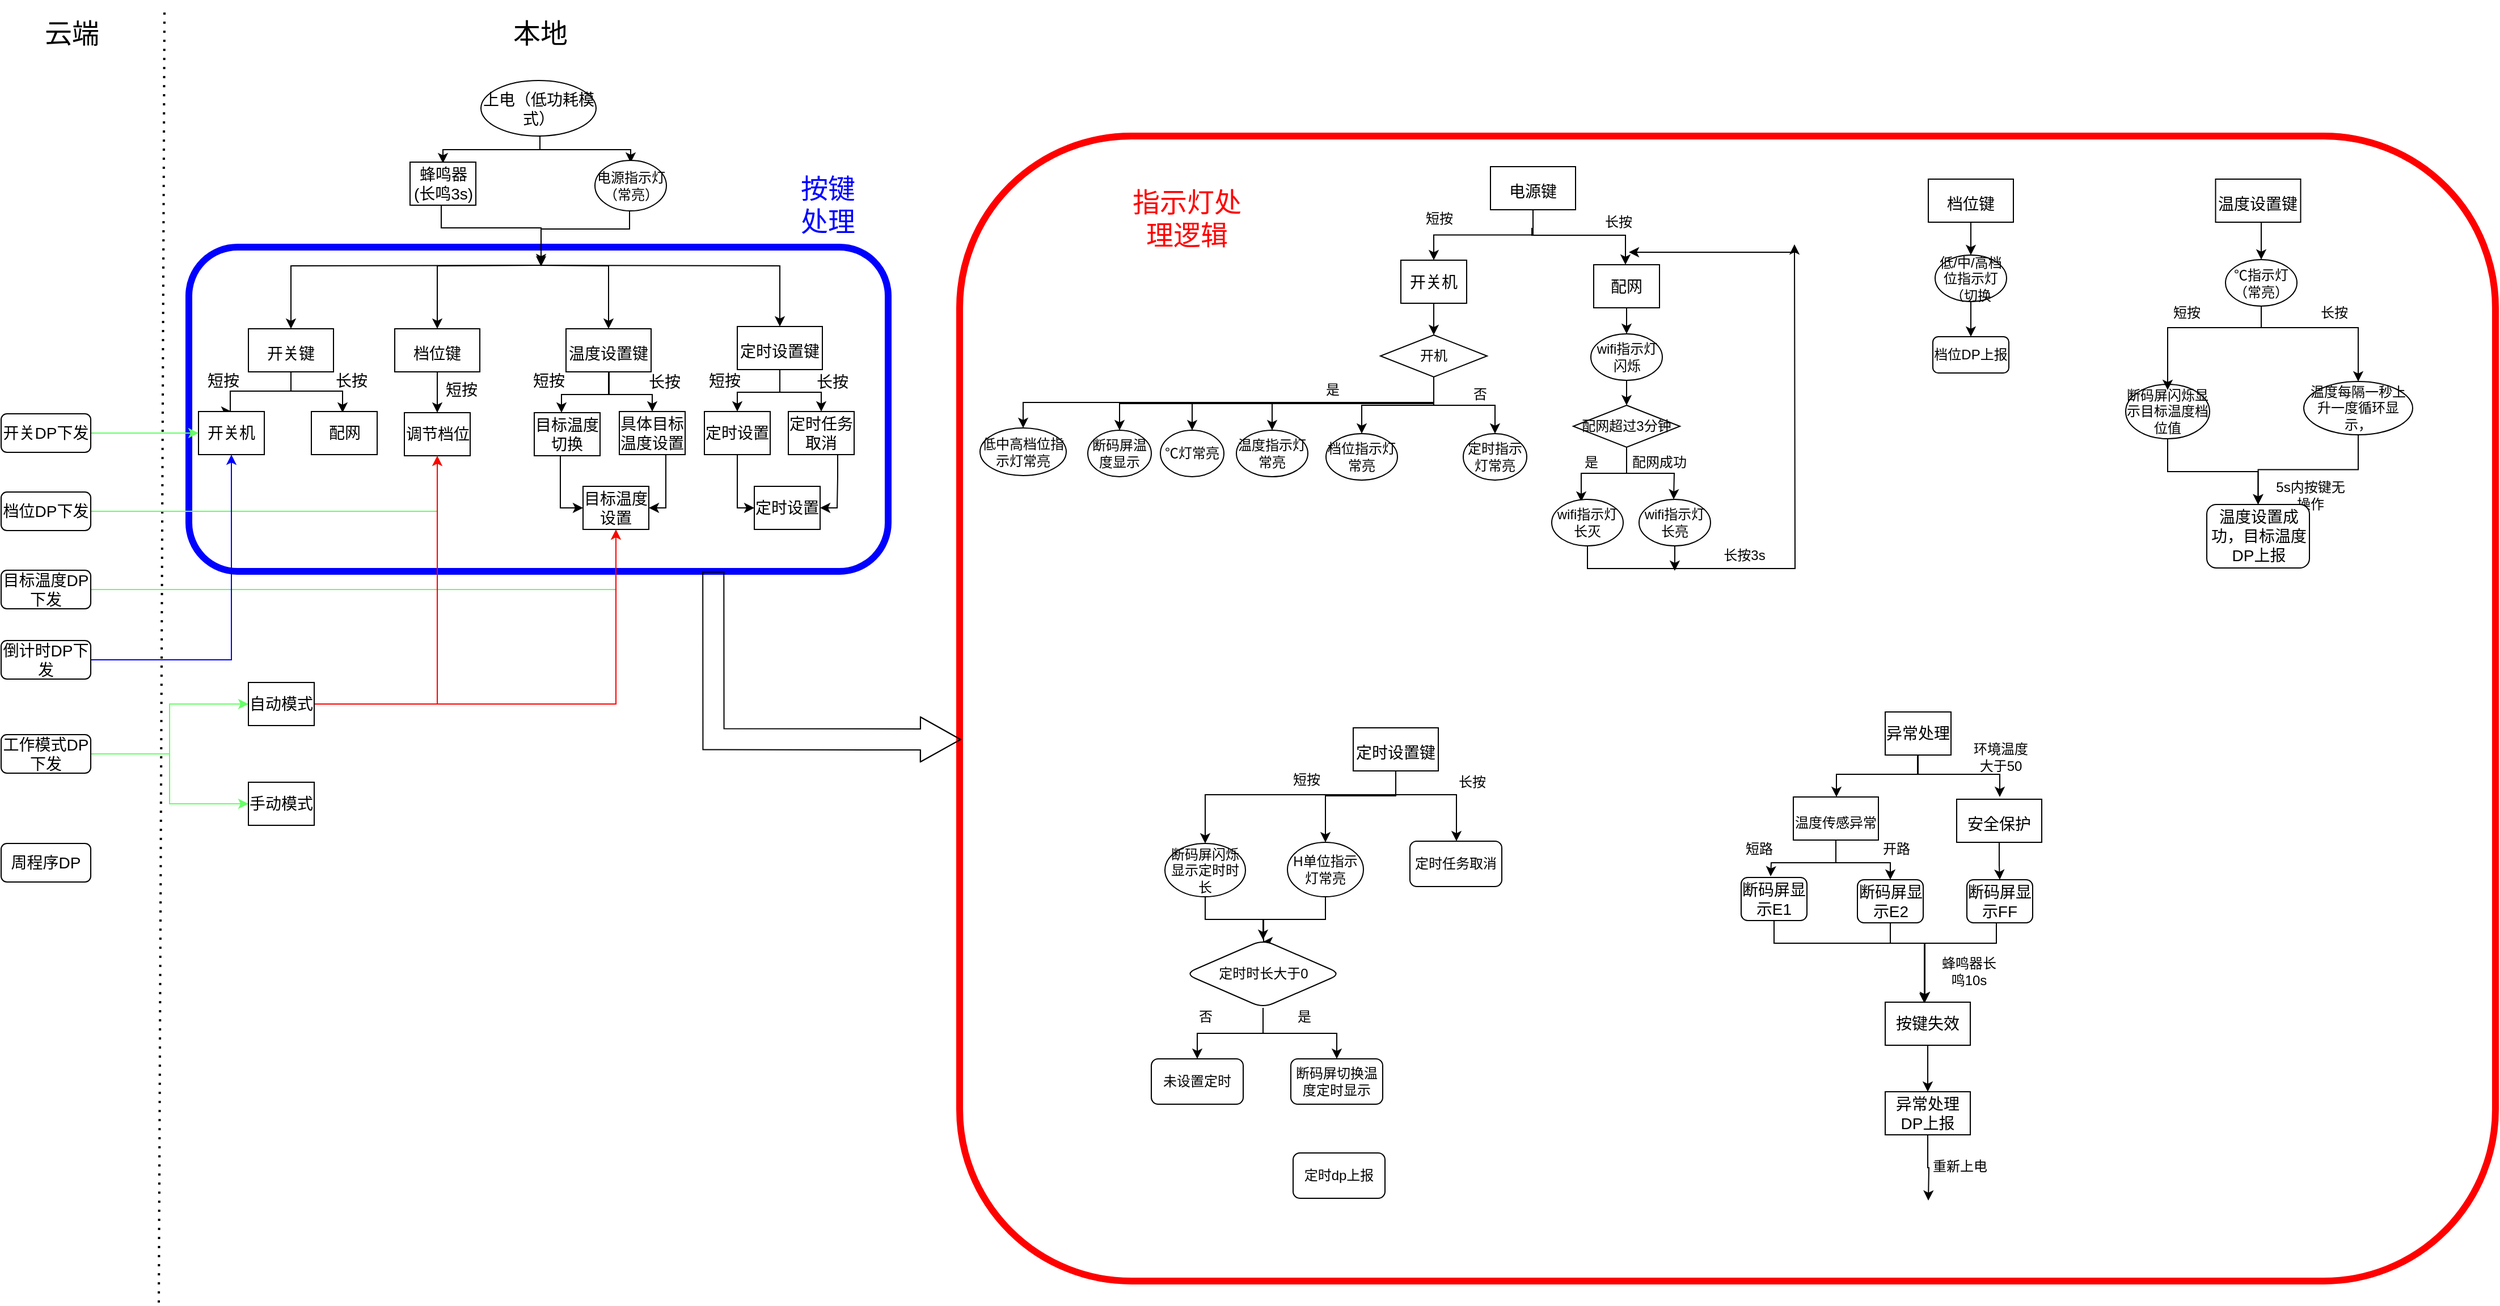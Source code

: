 <mxfile version="15.9.6" type="github">
  <diagram id="e0S0KMFUmdlwxClqiNv_" name="Page-1">
    <mxGraphModel dx="2031" dy="1089" grid="0" gridSize="10" guides="1" tooltips="1" connect="1" arrows="1" fold="1" page="1" pageScale="1" pageWidth="827" pageHeight="1169" math="0" shadow="0">
      <root>
        <mxCell id="0" />
        <mxCell id="1" parent="0" />
        <mxCell id="z1TjB76CUiSKSzIocQRG-5" value="&lt;font style=&quot;font-size: 24px&quot;&gt;云端&lt;/font&gt;" style="text;html=1;strokeColor=none;fillColor=none;align=center;verticalAlign=middle;whiteSpace=wrap;rounded=0;" vertex="1" parent="1">
          <mxGeometry x="37" y="3" width="93" height="59" as="geometry" />
        </mxCell>
        <mxCell id="z1TjB76CUiSKSzIocQRG-6" value="" style="endArrow=none;dashed=1;html=1;dashPattern=1 3;strokeWidth=2;rounded=0;" edge="1" parent="1">
          <mxGeometry width="50" height="50" relative="1" as="geometry">
            <mxPoint x="160" y="1152" as="sourcePoint" />
            <mxPoint x="165" y="13" as="targetPoint" />
          </mxGeometry>
        </mxCell>
        <mxCell id="z1TjB76CUiSKSzIocQRG-7" value="&lt;font style=&quot;font-size: 24px&quot;&gt;本地&lt;/font&gt;" style="text;html=1;strokeColor=none;fillColor=none;align=center;verticalAlign=middle;whiteSpace=wrap;rounded=0;" vertex="1" parent="1">
          <mxGeometry x="450" y="3" width="93" height="59" as="geometry" />
        </mxCell>
        <mxCell id="z1TjB76CUiSKSzIocQRG-38" value="" style="edgeStyle=orthogonalEdgeStyle;rounded=0;orthogonalLoop=1;jettySize=auto;html=1;fontSize=14;" edge="1" parent="1" source="z1TjB76CUiSKSzIocQRG-9" target="z1TjB76CUiSKSzIocQRG-33">
          <mxGeometry relative="1" as="geometry" />
        </mxCell>
        <mxCell id="z1TjB76CUiSKSzIocQRG-9" value="&lt;font style=&quot;font-size: 14px&quot;&gt;档位键&lt;/font&gt;" style="rounded=0;whiteSpace=wrap;html=1;fontSize=24;" vertex="1" parent="1">
          <mxGeometry x="368" y="293" width="75" height="38" as="geometry" />
        </mxCell>
        <mxCell id="z1TjB76CUiSKSzIocQRG-28" style="edgeStyle=orthogonalEdgeStyle;rounded=0;orthogonalLoop=1;jettySize=auto;html=1;exitX=0.5;exitY=1;exitDx=0;exitDy=0;entryX=0.5;entryY=0;entryDx=0;entryDy=0;fontSize=14;" edge="1" parent="1" source="z1TjB76CUiSKSzIocQRG-10" target="z1TjB76CUiSKSzIocQRG-24">
          <mxGeometry relative="1" as="geometry">
            <Array as="points">
              <mxPoint x="277" y="348" />
              <mxPoint x="223" y="348" />
            </Array>
          </mxGeometry>
        </mxCell>
        <mxCell id="z1TjB76CUiSKSzIocQRG-31" style="edgeStyle=orthogonalEdgeStyle;rounded=0;orthogonalLoop=1;jettySize=auto;html=1;exitX=0.5;exitY=1;exitDx=0;exitDy=0;fontSize=14;" edge="1" parent="1">
          <mxGeometry relative="1" as="geometry">
            <mxPoint x="276.5" y="335" as="sourcePoint" />
            <mxPoint x="322" y="367" as="targetPoint" />
            <Array as="points">
              <mxPoint x="277" y="348" />
              <mxPoint x="322" y="348" />
            </Array>
          </mxGeometry>
        </mxCell>
        <mxCell id="z1TjB76CUiSKSzIocQRG-10" value="&lt;font style=&quot;font-size: 14px&quot;&gt;开关键&lt;/font&gt;" style="rounded=0;whiteSpace=wrap;html=1;fontSize=24;" vertex="1" parent="1">
          <mxGeometry x="239" y="293" width="75" height="38" as="geometry" />
        </mxCell>
        <mxCell id="z1TjB76CUiSKSzIocQRG-43" style="edgeStyle=orthogonalEdgeStyle;rounded=0;orthogonalLoop=1;jettySize=auto;html=1;exitX=0.5;exitY=1;exitDx=0;exitDy=0;entryX=0.5;entryY=0;entryDx=0;entryDy=0;fontSize=14;" edge="1" parent="1">
          <mxGeometry relative="1" as="geometry">
            <mxPoint x="551.5" y="331" as="sourcePoint" />
            <mxPoint x="515" y="367" as="targetPoint" />
            <Array as="points">
              <mxPoint x="557" y="331" />
              <mxPoint x="557" y="351" />
              <mxPoint x="515" y="351" />
            </Array>
          </mxGeometry>
        </mxCell>
        <mxCell id="z1TjB76CUiSKSzIocQRG-51" style="edgeStyle=orthogonalEdgeStyle;rounded=0;orthogonalLoop=1;jettySize=auto;html=1;exitX=0.5;exitY=1;exitDx=0;exitDy=0;entryX=0.5;entryY=0;entryDx=0;entryDy=0;fontSize=14;" edge="1" parent="1" source="z1TjB76CUiSKSzIocQRG-11" target="z1TjB76CUiSKSzIocQRG-35">
          <mxGeometry relative="1" as="geometry" />
        </mxCell>
        <mxCell id="z1TjB76CUiSKSzIocQRG-11" value="&lt;span style=&quot;font-size: 14px&quot;&gt;温度设置键&lt;/span&gt;" style="rounded=0;whiteSpace=wrap;html=1;fontSize=24;" vertex="1" parent="1">
          <mxGeometry x="519" y="293" width="75" height="38" as="geometry" />
        </mxCell>
        <mxCell id="z1TjB76CUiSKSzIocQRG-45" value="" style="edgeStyle=orthogonalEdgeStyle;rounded=0;orthogonalLoop=1;jettySize=auto;html=1;fontSize=14;" edge="1" parent="1" source="z1TjB76CUiSKSzIocQRG-12" target="z1TjB76CUiSKSzIocQRG-37">
          <mxGeometry relative="1" as="geometry" />
        </mxCell>
        <mxCell id="z1TjB76CUiSKSzIocQRG-46" style="edgeStyle=orthogonalEdgeStyle;rounded=0;orthogonalLoop=1;jettySize=auto;html=1;exitX=0.5;exitY=1;exitDx=0;exitDy=0;fontSize=14;" edge="1" parent="1" source="z1TjB76CUiSKSzIocQRG-12" target="z1TjB76CUiSKSzIocQRG-36">
          <mxGeometry relative="1" as="geometry" />
        </mxCell>
        <mxCell id="z1TjB76CUiSKSzIocQRG-12" value="&lt;font style=&quot;font-size: 14px&quot;&gt;定时设置键&lt;/font&gt;" style="rounded=0;whiteSpace=wrap;html=1;fontSize=24;" vertex="1" parent="1">
          <mxGeometry x="670" y="291" width="75" height="38" as="geometry" />
        </mxCell>
        <mxCell id="z1TjB76CUiSKSzIocQRG-20" style="edgeStyle=orthogonalEdgeStyle;rounded=0;orthogonalLoop=1;jettySize=auto;html=1;exitX=0.5;exitY=1;exitDx=0;exitDy=0;fontSize=14;" edge="1" parent="1" target="z1TjB76CUiSKSzIocQRG-12">
          <mxGeometry relative="1" as="geometry">
            <mxPoint x="494.5" y="237" as="sourcePoint" />
          </mxGeometry>
        </mxCell>
        <mxCell id="z1TjB76CUiSKSzIocQRG-21" style="edgeStyle=orthogonalEdgeStyle;rounded=0;orthogonalLoop=1;jettySize=auto;html=1;exitX=0.5;exitY=1;exitDx=0;exitDy=0;entryX=0.5;entryY=0;entryDx=0;entryDy=0;fontSize=14;" edge="1" parent="1" target="z1TjB76CUiSKSzIocQRG-9">
          <mxGeometry relative="1" as="geometry">
            <mxPoint x="494.5" y="237" as="sourcePoint" />
          </mxGeometry>
        </mxCell>
        <mxCell id="z1TjB76CUiSKSzIocQRG-22" style="edgeStyle=orthogonalEdgeStyle;rounded=0;orthogonalLoop=1;jettySize=auto;html=1;exitX=0.5;exitY=1;exitDx=0;exitDy=0;fontSize=14;" edge="1" parent="1" target="z1TjB76CUiSKSzIocQRG-11">
          <mxGeometry relative="1" as="geometry">
            <mxPoint x="494.5" y="237" as="sourcePoint" />
          </mxGeometry>
        </mxCell>
        <mxCell id="z1TjB76CUiSKSzIocQRG-23" style="edgeStyle=orthogonalEdgeStyle;rounded=0;orthogonalLoop=1;jettySize=auto;html=1;exitX=0.5;exitY=1;exitDx=0;exitDy=0;fontSize=14;" edge="1" parent="1" target="z1TjB76CUiSKSzIocQRG-10">
          <mxGeometry relative="1" as="geometry">
            <mxPoint x="494.5" y="237" as="sourcePoint" />
          </mxGeometry>
        </mxCell>
        <mxCell id="z1TjB76CUiSKSzIocQRG-100" style="edgeStyle=orthogonalEdgeStyle;rounded=0;orthogonalLoop=1;jettySize=auto;html=1;exitX=0.5;exitY=1;exitDx=0;exitDy=0;labelBackgroundColor=#66FF66;labelBorderColor=#66FF66;fontSize=14;fontColor=#000000;strokeColor=#000000;" edge="1" parent="1">
          <mxGeometry relative="1" as="geometry">
            <mxPoint x="496" y="124" as="sourcePoint" />
            <mxPoint x="576" y="146.5" as="targetPoint" />
            <Array as="points">
              <mxPoint x="496.5" y="135" />
              <mxPoint x="576.5" y="135" />
            </Array>
          </mxGeometry>
        </mxCell>
        <mxCell id="z1TjB76CUiSKSzIocQRG-102" style="edgeStyle=orthogonalEdgeStyle;rounded=0;orthogonalLoop=1;jettySize=auto;html=1;exitX=0.5;exitY=1;exitDx=0;exitDy=0;labelBackgroundColor=#66FF66;labelBorderColor=#66FF66;fontSize=14;fontColor=#000000;strokeColor=#000000;" edge="1" parent="1">
          <mxGeometry relative="1" as="geometry">
            <mxPoint x="496" y="123" as="sourcePoint" />
            <mxPoint x="410.5" y="147" as="targetPoint" />
            <Array as="points">
              <mxPoint x="496.5" y="135" />
              <mxPoint x="410.5" y="135" />
            </Array>
          </mxGeometry>
        </mxCell>
        <mxCell id="z1TjB76CUiSKSzIocQRG-13" value="上电（低功耗模式）" style="ellipse;whiteSpace=wrap;html=1;fontSize=14;" vertex="1" parent="1">
          <mxGeometry x="444" y="74" width="101.5" height="49" as="geometry" />
        </mxCell>
        <mxCell id="z1TjB76CUiSKSzIocQRG-24" value="开关机" style="rounded=0;whiteSpace=wrap;html=1;fontSize=14;" vertex="1" parent="1">
          <mxGeometry x="195" y="366" width="58" height="38" as="geometry" />
        </mxCell>
        <mxCell id="z1TjB76CUiSKSzIocQRG-26" value="配网" style="rounded=0;whiteSpace=wrap;html=1;fontSize=14;" vertex="1" parent="1">
          <mxGeometry x="294.5" y="366" width="58" height="38" as="geometry" />
        </mxCell>
        <mxCell id="z1TjB76CUiSKSzIocQRG-33" value="调节档位" style="rounded=0;whiteSpace=wrap;html=1;fontSize=14;" vertex="1" parent="1">
          <mxGeometry x="376.5" y="367" width="58" height="38" as="geometry" />
        </mxCell>
        <mxCell id="z1TjB76CUiSKSzIocQRG-70" style="edgeStyle=orthogonalEdgeStyle;rounded=0;orthogonalLoop=1;jettySize=auto;html=1;exitX=0.5;exitY=1;exitDx=0;exitDy=0;entryX=0;entryY=0.5;entryDx=0;entryDy=0;fontSize=14;" edge="1" parent="1" source="z1TjB76CUiSKSzIocQRG-34" target="z1TjB76CUiSKSzIocQRG-68">
          <mxGeometry relative="1" as="geometry">
            <Array as="points">
              <mxPoint x="514" y="405" />
              <mxPoint x="514" y="451" />
            </Array>
          </mxGeometry>
        </mxCell>
        <mxCell id="z1TjB76CUiSKSzIocQRG-34" value="目标温度切换" style="rounded=0;whiteSpace=wrap;html=1;fontSize=14;" vertex="1" parent="1">
          <mxGeometry x="491" y="367" width="58" height="38" as="geometry" />
        </mxCell>
        <mxCell id="z1TjB76CUiSKSzIocQRG-71" style="edgeStyle=orthogonalEdgeStyle;rounded=0;orthogonalLoop=1;jettySize=auto;html=1;exitX=0.5;exitY=1;exitDx=0;exitDy=0;entryX=1;entryY=0.5;entryDx=0;entryDy=0;fontSize=14;" edge="1" parent="1" source="z1TjB76CUiSKSzIocQRG-35" target="z1TjB76CUiSKSzIocQRG-68">
          <mxGeometry relative="1" as="geometry">
            <Array as="points">
              <mxPoint x="607" y="404" />
              <mxPoint x="607" y="451" />
            </Array>
          </mxGeometry>
        </mxCell>
        <mxCell id="z1TjB76CUiSKSzIocQRG-35" value="具体目标温度设置" style="rounded=0;whiteSpace=wrap;html=1;fontSize=14;" vertex="1" parent="1">
          <mxGeometry x="566" y="366" width="58" height="38" as="geometry" />
        </mxCell>
        <mxCell id="z1TjB76CUiSKSzIocQRG-72" style="edgeStyle=orthogonalEdgeStyle;rounded=0;orthogonalLoop=1;jettySize=auto;html=1;exitX=0.5;exitY=1;exitDx=0;exitDy=0;entryX=0;entryY=0.5;entryDx=0;entryDy=0;fontSize=14;" edge="1" parent="1" source="z1TjB76CUiSKSzIocQRG-36" target="z1TjB76CUiSKSzIocQRG-69">
          <mxGeometry relative="1" as="geometry">
            <Array as="points">
              <mxPoint x="670" y="451" />
            </Array>
          </mxGeometry>
        </mxCell>
        <mxCell id="z1TjB76CUiSKSzIocQRG-36" value="定时设置" style="rounded=0;whiteSpace=wrap;html=1;fontSize=14;" vertex="1" parent="1">
          <mxGeometry x="641" y="366" width="58" height="38" as="geometry" />
        </mxCell>
        <mxCell id="z1TjB76CUiSKSzIocQRG-73" style="edgeStyle=orthogonalEdgeStyle;rounded=0;orthogonalLoop=1;jettySize=auto;html=1;exitX=0.75;exitY=1;exitDx=0;exitDy=0;entryX=1;entryY=0.5;entryDx=0;entryDy=0;fontSize=14;" edge="1" parent="1" source="z1TjB76CUiSKSzIocQRG-37" target="z1TjB76CUiSKSzIocQRG-69">
          <mxGeometry relative="1" as="geometry">
            <Array as="points">
              <mxPoint x="758" y="424" />
              <mxPoint x="758" y="451" />
            </Array>
          </mxGeometry>
        </mxCell>
        <mxCell id="z1TjB76CUiSKSzIocQRG-37" value="定时任务取消" style="rounded=0;whiteSpace=wrap;html=1;fontSize=14;" vertex="1" parent="1">
          <mxGeometry x="715" y="366" width="58" height="38" as="geometry" />
        </mxCell>
        <mxCell id="z1TjB76CUiSKSzIocQRG-39" value="短按" style="text;html=1;strokeColor=none;fillColor=none;align=center;verticalAlign=middle;whiteSpace=wrap;rounded=0;fontSize=14;" vertex="1" parent="1">
          <mxGeometry x="397" y="332" width="60" height="30" as="geometry" />
        </mxCell>
        <mxCell id="z1TjB76CUiSKSzIocQRG-41" value="长按" style="text;html=1;strokeColor=none;fillColor=none;align=center;verticalAlign=middle;whiteSpace=wrap;rounded=0;fontSize=14;" vertex="1" parent="1">
          <mxGeometry x="300" y="324" width="60" height="30" as="geometry" />
        </mxCell>
        <mxCell id="z1TjB76CUiSKSzIocQRG-42" value="短按" style="text;html=1;strokeColor=none;fillColor=none;align=center;verticalAlign=middle;whiteSpace=wrap;rounded=0;fontSize=14;" vertex="1" parent="1">
          <mxGeometry x="187" y="324" width="60" height="30" as="geometry" />
        </mxCell>
        <mxCell id="z1TjB76CUiSKSzIocQRG-47" value="短按" style="text;html=1;strokeColor=none;fillColor=none;align=center;verticalAlign=middle;whiteSpace=wrap;rounded=0;fontSize=14;" vertex="1" parent="1">
          <mxGeometry x="474" y="324" width="60" height="30" as="geometry" />
        </mxCell>
        <mxCell id="z1TjB76CUiSKSzIocQRG-48" value="长按" style="text;html=1;strokeColor=none;fillColor=none;align=center;verticalAlign=middle;whiteSpace=wrap;rounded=0;fontSize=14;" vertex="1" parent="1">
          <mxGeometry x="576" y="325" width="60" height="30" as="geometry" />
        </mxCell>
        <mxCell id="z1TjB76CUiSKSzIocQRG-49" value="短按" style="text;html=1;strokeColor=none;fillColor=none;align=center;verticalAlign=middle;whiteSpace=wrap;rounded=0;fontSize=14;" vertex="1" parent="1">
          <mxGeometry x="629" y="324" width="60" height="30" as="geometry" />
        </mxCell>
        <mxCell id="z1TjB76CUiSKSzIocQRG-50" value="长按" style="text;html=1;strokeColor=none;fillColor=none;align=center;verticalAlign=middle;whiteSpace=wrap;rounded=0;fontSize=14;" vertex="1" parent="1">
          <mxGeometry x="724" y="325" width="60" height="30" as="geometry" />
        </mxCell>
        <mxCell id="z1TjB76CUiSKSzIocQRG-53" value="" style="rounded=1;whiteSpace=wrap;html=1;fontSize=14;fillColor=none;strokeColor=#0000FF;strokeWidth=6;" vertex="1" parent="1">
          <mxGeometry x="186.5" y="221" width="616.5" height="286" as="geometry" />
        </mxCell>
        <mxCell id="z1TjB76CUiSKSzIocQRG-83" style="edgeStyle=orthogonalEdgeStyle;rounded=0;orthogonalLoop=1;jettySize=auto;html=1;exitX=1;exitY=0.5;exitDx=0;exitDy=0;entryX=0;entryY=0.5;entryDx=0;entryDy=0;fontSize=18;strokeColor=#66FF66;" edge="1" parent="1" source="z1TjB76CUiSKSzIocQRG-57" target="z1TjB76CUiSKSzIocQRG-81">
          <mxGeometry relative="1" as="geometry" />
        </mxCell>
        <mxCell id="z1TjB76CUiSKSzIocQRG-84" style="edgeStyle=orthogonalEdgeStyle;rounded=0;orthogonalLoop=1;jettySize=auto;html=1;exitX=1;exitY=0.5;exitDx=0;exitDy=0;entryX=0;entryY=0.5;entryDx=0;entryDy=0;fontSize=18;strokeColor=#66FF66;" edge="1" parent="1" source="z1TjB76CUiSKSzIocQRG-57" target="z1TjB76CUiSKSzIocQRG-82">
          <mxGeometry relative="1" as="geometry" />
        </mxCell>
        <mxCell id="z1TjB76CUiSKSzIocQRG-57" value="工作模式DP下发" style="rounded=1;whiteSpace=wrap;html=1;fontSize=14;fillColor=none;" vertex="1" parent="1">
          <mxGeometry x="21" y="651" width="79" height="34" as="geometry" />
        </mxCell>
        <mxCell id="z1TjB76CUiSKSzIocQRG-96" style="edgeStyle=orthogonalEdgeStyle;rounded=0;orthogonalLoop=1;jettySize=auto;html=1;exitX=1;exitY=0.5;exitDx=0;exitDy=0;entryX=0.5;entryY=1;entryDx=0;entryDy=0;labelBackgroundColor=#66FF66;labelBorderColor=#66FF66;fontSize=14;fontColor=#000000;strokeColor=#66FF66;" edge="1" parent="1" source="z1TjB76CUiSKSzIocQRG-58" target="z1TjB76CUiSKSzIocQRG-33">
          <mxGeometry relative="1" as="geometry" />
        </mxCell>
        <mxCell id="z1TjB76CUiSKSzIocQRG-58" value="档位DP下发" style="rounded=1;whiteSpace=wrap;html=1;fontSize=14;fillColor=none;" vertex="1" parent="1">
          <mxGeometry x="21" y="437" width="79" height="34" as="geometry" />
        </mxCell>
        <mxCell id="z1TjB76CUiSKSzIocQRG-95" style="edgeStyle=orthogonalEdgeStyle;rounded=0;orthogonalLoop=1;jettySize=auto;html=1;exitX=1;exitY=0.5;exitDx=0;exitDy=0;entryX=0;entryY=0.5;entryDx=0;entryDy=0;labelBackgroundColor=#66FF66;labelBorderColor=#66FF66;fontSize=14;fontColor=#000000;strokeColor=#66FF66;" edge="1" parent="1" source="z1TjB76CUiSKSzIocQRG-59" target="z1TjB76CUiSKSzIocQRG-24">
          <mxGeometry relative="1" as="geometry" />
        </mxCell>
        <mxCell id="z1TjB76CUiSKSzIocQRG-59" value="开关DP下发" style="rounded=1;whiteSpace=wrap;html=1;fontSize=14;fillColor=none;" vertex="1" parent="1">
          <mxGeometry x="21" y="368" width="79" height="34" as="geometry" />
        </mxCell>
        <mxCell id="z1TjB76CUiSKSzIocQRG-74" style="edgeStyle=orthogonalEdgeStyle;rounded=0;orthogonalLoop=1;jettySize=auto;html=1;entryX=0.5;entryY=1;entryDx=0;entryDy=0;fontSize=14;strokeColor=#66FF66;" edge="1" parent="1" source="z1TjB76CUiSKSzIocQRG-60" target="z1TjB76CUiSKSzIocQRG-68">
          <mxGeometry relative="1" as="geometry" />
        </mxCell>
        <mxCell id="z1TjB76CUiSKSzIocQRG-60" value="目标温度DP下发" style="rounded=1;whiteSpace=wrap;html=1;fontSize=14;fillColor=none;" vertex="1" parent="1">
          <mxGeometry x="21" y="506" width="79" height="34" as="geometry" />
        </mxCell>
        <mxCell id="z1TjB76CUiSKSzIocQRG-97" style="edgeStyle=orthogonalEdgeStyle;rounded=0;orthogonalLoop=1;jettySize=auto;html=1;exitX=1;exitY=0.5;exitDx=0;exitDy=0;entryX=0.5;entryY=1;entryDx=0;entryDy=0;labelBackgroundColor=#66FF66;labelBorderColor=#66FF66;fontSize=14;fontColor=#000000;strokeColor=#0000FF;" edge="1" parent="1" source="z1TjB76CUiSKSzIocQRG-61" target="z1TjB76CUiSKSzIocQRG-24">
          <mxGeometry relative="1" as="geometry" />
        </mxCell>
        <mxCell id="z1TjB76CUiSKSzIocQRG-61" value="倒计时DP下发" style="rounded=1;whiteSpace=wrap;html=1;fontSize=14;fillColor=none;" vertex="1" parent="1">
          <mxGeometry x="21" y="568" width="79" height="34" as="geometry" />
        </mxCell>
        <mxCell id="z1TjB76CUiSKSzIocQRG-68" value="目标温度设置" style="rounded=0;whiteSpace=wrap;html=1;fontSize=14;" vertex="1" parent="1">
          <mxGeometry x="534" y="432" width="58" height="38" as="geometry" />
        </mxCell>
        <mxCell id="z1TjB76CUiSKSzIocQRG-69" value="定时设置" style="rounded=0;whiteSpace=wrap;html=1;fontSize=14;" vertex="1" parent="1">
          <mxGeometry x="685" y="432" width="58" height="38" as="geometry" />
        </mxCell>
        <mxCell id="z1TjB76CUiSKSzIocQRG-86" style="edgeStyle=orthogonalEdgeStyle;rounded=0;orthogonalLoop=1;jettySize=auto;html=1;exitX=1;exitY=0.5;exitDx=0;exitDy=0;entryX=0.5;entryY=1;entryDx=0;entryDy=0;fontSize=18;fontColor=#66FF66;labelBackgroundColor=#66FF66;labelBorderColor=#66FF66;strokeColor=#FF0000;" edge="1" parent="1" source="z1TjB76CUiSKSzIocQRG-81" target="z1TjB76CUiSKSzIocQRG-68">
          <mxGeometry relative="1" as="geometry" />
        </mxCell>
        <mxCell id="z1TjB76CUiSKSzIocQRG-87" style="edgeStyle=orthogonalEdgeStyle;rounded=0;orthogonalLoop=1;jettySize=auto;html=1;exitX=1;exitY=0.5;exitDx=0;exitDy=0;entryX=0.5;entryY=1;entryDx=0;entryDy=0;labelBackgroundColor=#66FF66;labelBorderColor=#66FF66;fontSize=18;fontColor=#66FF66;strokeColor=#FF0000;" edge="1" parent="1" source="z1TjB76CUiSKSzIocQRG-81" target="z1TjB76CUiSKSzIocQRG-33">
          <mxGeometry relative="1" as="geometry" />
        </mxCell>
        <mxCell id="z1TjB76CUiSKSzIocQRG-81" value="自动模式" style="rounded=0;whiteSpace=wrap;html=1;fontSize=14;" vertex="1" parent="1">
          <mxGeometry x="239" y="605" width="58" height="38" as="geometry" />
        </mxCell>
        <mxCell id="z1TjB76CUiSKSzIocQRG-82" value="手动模式" style="rounded=0;whiteSpace=wrap;html=1;fontSize=14;" vertex="1" parent="1">
          <mxGeometry x="239" y="693" width="58" height="38" as="geometry" />
        </mxCell>
        <mxCell id="z1TjB76CUiSKSzIocQRG-93" style="edgeStyle=orthogonalEdgeStyle;rounded=0;orthogonalLoop=1;jettySize=auto;html=1;exitX=0.5;exitY=1;exitDx=0;exitDy=0;labelBackgroundColor=#66FF66;labelBorderColor=#66FF66;fontSize=14;fontColor=#000000;strokeColor=#000000;" edge="1" parent="1">
          <mxGeometry relative="1" as="geometry">
            <mxPoint x="497" y="236" as="targetPoint" />
            <mxPoint x="410.5" y="182" as="sourcePoint" />
            <Array as="points">
              <mxPoint x="409" y="182" />
              <mxPoint x="409" y="204" />
              <mxPoint x="497" y="204" />
            </Array>
          </mxGeometry>
        </mxCell>
        <mxCell id="z1TjB76CUiSKSzIocQRG-91" value="蜂鸣器(长鸣3s)" style="rounded=0;whiteSpace=wrap;html=1;fontSize=14;" vertex="1" parent="1">
          <mxGeometry x="381.5" y="146" width="58" height="38" as="geometry" />
        </mxCell>
        <mxCell id="z1TjB76CUiSKSzIocQRG-103" style="edgeStyle=orthogonalEdgeStyle;rounded=0;orthogonalLoop=1;jettySize=auto;html=1;exitX=0.5;exitY=1;exitDx=0;exitDy=0;labelBackgroundColor=#66FF66;labelBorderColor=#66FF66;fontSize=14;fontColor=#000000;strokeColor=#000000;" edge="1" parent="1" source="z1TjB76CUiSKSzIocQRG-99">
          <mxGeometry relative="1" as="geometry">
            <mxPoint x="497" y="238" as="targetPoint" />
            <Array as="points">
              <mxPoint x="575" y="189" />
              <mxPoint x="575" y="205" />
              <mxPoint x="497" y="205" />
            </Array>
          </mxGeometry>
        </mxCell>
        <mxCell id="z1TjB76CUiSKSzIocQRG-99" value="电源指示灯（常亮）" style="ellipse;whiteSpace=wrap;html=1;" vertex="1" parent="1">
          <mxGeometry x="544.5" y="144.5" width="63" height="44.5" as="geometry" />
        </mxCell>
        <mxCell id="z1TjB76CUiSKSzIocQRG-104" value="周程序DP" style="rounded=1;whiteSpace=wrap;html=1;fontSize=14;fillColor=none;" vertex="1" parent="1">
          <mxGeometry x="21" y="747" width="79" height="34" as="geometry" />
        </mxCell>
        <mxCell id="z1TjB76CUiSKSzIocQRG-105" value="" style="rounded=1;whiteSpace=wrap;html=1;fontSize=14;fontColor=#000000;fillColor=none;strokeColor=#FF0000;strokeWidth=6;" vertex="1" parent="1">
          <mxGeometry x="866" y="123" width="1354" height="1010" as="geometry" />
        </mxCell>
        <mxCell id="z1TjB76CUiSKSzIocQRG-106" style="edgeStyle=orthogonalEdgeStyle;rounded=0;orthogonalLoop=1;jettySize=auto;html=1;exitX=0.5;exitY=1;exitDx=0;exitDy=0;entryX=0.5;entryY=0;entryDx=0;entryDy=0;" edge="1" parent="1" source="z1TjB76CUiSKSzIocQRG-107" target="z1TjB76CUiSKSzIocQRG-127">
          <mxGeometry relative="1" as="geometry" />
        </mxCell>
        <mxCell id="z1TjB76CUiSKSzIocQRG-107" value="开关机" style="rounded=0;whiteSpace=wrap;html=1;fontSize=14;" vertex="1" parent="1">
          <mxGeometry x="1255" y="232.5" width="58" height="38" as="geometry" />
        </mxCell>
        <mxCell id="z1TjB76CUiSKSzIocQRG-108" style="edgeStyle=orthogonalEdgeStyle;rounded=0;orthogonalLoop=1;jettySize=auto;html=1;exitX=0.5;exitY=1;exitDx=0;exitDy=0;entryX=0.5;entryY=0;entryDx=0;entryDy=0;" edge="1" parent="1" source="z1TjB76CUiSKSzIocQRG-109" target="z1TjB76CUiSKSzIocQRG-111">
          <mxGeometry relative="1" as="geometry" />
        </mxCell>
        <mxCell id="z1TjB76CUiSKSzIocQRG-109" value="配网" style="rounded=0;whiteSpace=wrap;html=1;fontSize=14;" vertex="1" parent="1">
          <mxGeometry x="1425" y="236.5" width="58" height="38" as="geometry" />
        </mxCell>
        <mxCell id="z1TjB76CUiSKSzIocQRG-110" value="" style="edgeStyle=orthogonalEdgeStyle;rounded=0;orthogonalLoop=1;jettySize=auto;html=1;" edge="1" parent="1" source="z1TjB76CUiSKSzIocQRG-111" target="z1TjB76CUiSKSzIocQRG-114">
          <mxGeometry relative="1" as="geometry" />
        </mxCell>
        <mxCell id="z1TjB76CUiSKSzIocQRG-111" value="wifi指示灯闪烁" style="ellipse;whiteSpace=wrap;html=1;" vertex="1" parent="1">
          <mxGeometry x="1422.5" y="297.5" width="63" height="41" as="geometry" />
        </mxCell>
        <mxCell id="z1TjB76CUiSKSzIocQRG-112" style="edgeStyle=orthogonalEdgeStyle;rounded=0;orthogonalLoop=1;jettySize=auto;html=1;exitX=0.5;exitY=1;exitDx=0;exitDy=0;entryX=0.413;entryY=0.049;entryDx=0;entryDy=0;entryPerimeter=0;" edge="1" parent="1" source="z1TjB76CUiSKSzIocQRG-114" target="z1TjB76CUiSKSzIocQRG-116">
          <mxGeometry relative="1" as="geometry" />
        </mxCell>
        <mxCell id="z1TjB76CUiSKSzIocQRG-113" style="edgeStyle=orthogonalEdgeStyle;rounded=0;orthogonalLoop=1;jettySize=auto;html=1;exitX=0.5;exitY=1;exitDx=0;exitDy=0;entryX=0.5;entryY=0;entryDx=0;entryDy=0;" edge="1" parent="1" source="z1TjB76CUiSKSzIocQRG-114">
          <mxGeometry relative="1" as="geometry">
            <mxPoint x="1495.5" y="443.5" as="targetPoint" />
          </mxGeometry>
        </mxCell>
        <mxCell id="z1TjB76CUiSKSzIocQRG-114" value="配网超过3分钟" style="rhombus;whiteSpace=wrap;html=1;" vertex="1" parent="1">
          <mxGeometry x="1407" y="360.5" width="94" height="37" as="geometry" />
        </mxCell>
        <mxCell id="z1TjB76CUiSKSzIocQRG-115" style="edgeStyle=orthogonalEdgeStyle;rounded=0;orthogonalLoop=1;jettySize=auto;html=1;exitX=0.5;exitY=1;exitDx=0;exitDy=0;fontSize=12;" edge="1" parent="1" source="z1TjB76CUiSKSzIocQRG-116">
          <mxGeometry relative="1" as="geometry">
            <mxPoint x="1602" y="218.5" as="targetPoint" />
          </mxGeometry>
        </mxCell>
        <mxCell id="z1TjB76CUiSKSzIocQRG-116" value="wifi指示灯长灭" style="ellipse;whiteSpace=wrap;html=1;" vertex="1" parent="1">
          <mxGeometry x="1388" y="443.5" width="63" height="41" as="geometry" />
        </mxCell>
        <mxCell id="z1TjB76CUiSKSzIocQRG-117" style="edgeStyle=orthogonalEdgeStyle;rounded=0;orthogonalLoop=1;jettySize=auto;html=1;exitX=0.5;exitY=1;exitDx=0;exitDy=0;fontSize=12;" edge="1" parent="1" source="z1TjB76CUiSKSzIocQRG-118">
          <mxGeometry relative="1" as="geometry">
            <mxPoint x="1496.471" y="506.5" as="targetPoint" />
          </mxGeometry>
        </mxCell>
        <mxCell id="z1TjB76CUiSKSzIocQRG-118" value="wifi指示灯长亮" style="ellipse;whiteSpace=wrap;html=1;" vertex="1" parent="1">
          <mxGeometry x="1465" y="443.5" width="63" height="41" as="geometry" />
        </mxCell>
        <mxCell id="z1TjB76CUiSKSzIocQRG-119" value="是" style="text;html=1;strokeColor=none;fillColor=none;align=center;verticalAlign=middle;whiteSpace=wrap;rounded=0;" vertex="1" parent="1">
          <mxGeometry x="1393" y="395.5" width="60" height="30" as="geometry" />
        </mxCell>
        <mxCell id="z1TjB76CUiSKSzIocQRG-120" value="配网成功" style="text;html=1;strokeColor=none;fillColor=none;align=center;verticalAlign=middle;whiteSpace=wrap;rounded=0;" vertex="1" parent="1">
          <mxGeometry x="1453" y="395.5" width="60" height="30" as="geometry" />
        </mxCell>
        <mxCell id="z1TjB76CUiSKSzIocQRG-121" value="" style="edgeStyle=orthogonalEdgeStyle;rounded=0;orthogonalLoop=1;jettySize=auto;html=1;" edge="1" parent="1" source="z1TjB76CUiSKSzIocQRG-127" target="z1TjB76CUiSKSzIocQRG-128">
          <mxGeometry relative="1" as="geometry" />
        </mxCell>
        <mxCell id="z1TjB76CUiSKSzIocQRG-122" style="edgeStyle=orthogonalEdgeStyle;rounded=0;orthogonalLoop=1;jettySize=auto;html=1;exitX=0.5;exitY=1;exitDx=0;exitDy=0;" edge="1" parent="1" source="z1TjB76CUiSKSzIocQRG-127" target="z1TjB76CUiSKSzIocQRG-130">
          <mxGeometry relative="1" as="geometry" />
        </mxCell>
        <mxCell id="z1TjB76CUiSKSzIocQRG-123" style="edgeStyle=orthogonalEdgeStyle;rounded=0;orthogonalLoop=1;jettySize=auto;html=1;exitX=0.5;exitY=1;exitDx=0;exitDy=0;" edge="1" parent="1" source="z1TjB76CUiSKSzIocQRG-127" target="z1TjB76CUiSKSzIocQRG-131">
          <mxGeometry relative="1" as="geometry" />
        </mxCell>
        <mxCell id="z1TjB76CUiSKSzIocQRG-124" style="edgeStyle=orthogonalEdgeStyle;rounded=0;orthogonalLoop=1;jettySize=auto;html=1;exitX=0.5;exitY=1;exitDx=0;exitDy=0;entryX=0.5;entryY=0;entryDx=0;entryDy=0;fontSize=12;" edge="1" parent="1" source="z1TjB76CUiSKSzIocQRG-127" target="z1TjB76CUiSKSzIocQRG-133">
          <mxGeometry relative="1" as="geometry" />
        </mxCell>
        <mxCell id="z1TjB76CUiSKSzIocQRG-125" style="edgeStyle=orthogonalEdgeStyle;rounded=0;orthogonalLoop=1;jettySize=auto;html=1;exitX=0.5;exitY=1;exitDx=0;exitDy=0;entryX=0.5;entryY=0;entryDx=0;entryDy=0;fontSize=12;" edge="1" parent="1" source="z1TjB76CUiSKSzIocQRG-127" target="z1TjB76CUiSKSzIocQRG-134">
          <mxGeometry relative="1" as="geometry" />
        </mxCell>
        <mxCell id="z1TjB76CUiSKSzIocQRG-126" style="edgeStyle=orthogonalEdgeStyle;rounded=0;orthogonalLoop=1;jettySize=auto;html=1;exitX=0.5;exitY=1;exitDx=0;exitDy=0;entryX=0.5;entryY=0;entryDx=0;entryDy=0;fontSize=12;" edge="1" parent="1" source="z1TjB76CUiSKSzIocQRG-127" target="z1TjB76CUiSKSzIocQRG-138">
          <mxGeometry relative="1" as="geometry" />
        </mxCell>
        <mxCell id="z1TjB76CUiSKSzIocQRG-127" value="开机" style="rhombus;whiteSpace=wrap;html=1;" vertex="1" parent="1">
          <mxGeometry x="1237" y="298.5" width="94" height="37" as="geometry" />
        </mxCell>
        <mxCell id="z1TjB76CUiSKSzIocQRG-128" value="定时指示灯常亮" style="ellipse;whiteSpace=wrap;html=1;" vertex="1" parent="1">
          <mxGeometry x="1310" y="385.5" width="56" height="41" as="geometry" />
        </mxCell>
        <mxCell id="z1TjB76CUiSKSzIocQRG-129" value="否" style="text;html=1;strokeColor=none;fillColor=none;align=center;verticalAlign=middle;whiteSpace=wrap;rounded=0;" vertex="1" parent="1">
          <mxGeometry x="1295" y="335.5" width="60" height="30" as="geometry" />
        </mxCell>
        <mxCell id="z1TjB76CUiSKSzIocQRG-130" value="断码屏温度显示" style="ellipse;whiteSpace=wrap;html=1;" vertex="1" parent="1">
          <mxGeometry x="979" y="382.5" width="56" height="41" as="geometry" />
        </mxCell>
        <mxCell id="z1TjB76CUiSKSzIocQRG-131" value="℃灯常亮" style="ellipse;whiteSpace=wrap;html=1;" vertex="1" parent="1">
          <mxGeometry x="1043" y="382.5" width="56" height="41" as="geometry" />
        </mxCell>
        <mxCell id="z1TjB76CUiSKSzIocQRG-132" value="是" style="text;html=1;strokeColor=none;fillColor=none;align=center;verticalAlign=middle;whiteSpace=wrap;rounded=0;" vertex="1" parent="1">
          <mxGeometry x="1165" y="331.5" width="60" height="30" as="geometry" />
        </mxCell>
        <mxCell id="z1TjB76CUiSKSzIocQRG-133" value="温度指示灯常亮" style="ellipse;whiteSpace=wrap;html=1;" vertex="1" parent="1">
          <mxGeometry x="1110" y="382.5" width="63" height="41" as="geometry" />
        </mxCell>
        <mxCell id="z1TjB76CUiSKSzIocQRG-134" value="档位指示灯常亮" style="ellipse;whiteSpace=wrap;html=1;" vertex="1" parent="1">
          <mxGeometry x="1189" y="385.5" width="63" height="41" as="geometry" />
        </mxCell>
        <mxCell id="z1TjB76CUiSKSzIocQRG-135" style="edgeStyle=orthogonalEdgeStyle;rounded=0;orthogonalLoop=1;jettySize=auto;html=1;exitX=0.5;exitY=1;exitDx=0;exitDy=0;entryX=0.5;entryY=0;entryDx=0;entryDy=0;fontSize=12;" edge="1" parent="1" source="z1TjB76CUiSKSzIocQRG-137" target="z1TjB76CUiSKSzIocQRG-107">
          <mxGeometry relative="1" as="geometry" />
        </mxCell>
        <mxCell id="z1TjB76CUiSKSzIocQRG-136" style="edgeStyle=orthogonalEdgeStyle;rounded=0;orthogonalLoop=1;jettySize=auto;html=1;exitX=0.5;exitY=1;exitDx=0;exitDy=0;fontSize=12;" edge="1" parent="1">
          <mxGeometry relative="1" as="geometry">
            <mxPoint x="1370.5" y="204" as="sourcePoint" />
            <mxPoint x="1453" y="236.5" as="targetPoint" />
            <Array as="points">
              <mxPoint x="1370" y="210.5" />
              <mxPoint x="1453" y="210.5" />
            </Array>
          </mxGeometry>
        </mxCell>
        <mxCell id="z1TjB76CUiSKSzIocQRG-137" value="&lt;font style=&quot;font-size: 14px&quot;&gt;电源键&lt;/font&gt;" style="rounded=0;whiteSpace=wrap;html=1;fontSize=24;" vertex="1" parent="1">
          <mxGeometry x="1334" y="150" width="75" height="38" as="geometry" />
        </mxCell>
        <mxCell id="z1TjB76CUiSKSzIocQRG-138" value="低中高档位指示灯常亮" style="ellipse;whiteSpace=wrap;html=1;" vertex="1" parent="1">
          <mxGeometry x="884" y="380.5" width="76" height="42" as="geometry" />
        </mxCell>
        <mxCell id="z1TjB76CUiSKSzIocQRG-139" value="长按" style="text;html=1;strokeColor=none;fillColor=none;align=center;verticalAlign=middle;whiteSpace=wrap;rounded=0;shadow=0;glass=0;fontSize=12;" vertex="1" parent="1">
          <mxGeometry x="1417" y="183.5" width="60" height="30" as="geometry" />
        </mxCell>
        <mxCell id="z1TjB76CUiSKSzIocQRG-140" value="短按" style="text;html=1;strokeColor=none;fillColor=none;align=center;verticalAlign=middle;whiteSpace=wrap;rounded=0;shadow=0;glass=0;fontSize=12;" vertex="1" parent="1">
          <mxGeometry x="1259" y="180.5" width="60" height="30" as="geometry" />
        </mxCell>
        <mxCell id="z1TjB76CUiSKSzIocQRG-141" value="长按3s" style="text;html=1;strokeColor=none;fillColor=none;align=center;verticalAlign=middle;whiteSpace=wrap;rounded=0;shadow=0;glass=0;fontSize=12;" vertex="1" parent="1">
          <mxGeometry x="1528" y="477.5" width="60" height="30" as="geometry" />
        </mxCell>
        <mxCell id="z1TjB76CUiSKSzIocQRG-142" value="" style="endArrow=classic;html=1;rounded=0;fontSize=12;" edge="1" parent="1">
          <mxGeometry width="50" height="50" relative="1" as="geometry">
            <mxPoint x="1604" y="225.5" as="sourcePoint" />
            <mxPoint x="1456" y="225.5" as="targetPoint" />
          </mxGeometry>
        </mxCell>
        <mxCell id="z1TjB76CUiSKSzIocQRG-143" style="edgeStyle=orthogonalEdgeStyle;rounded=0;orthogonalLoop=1;jettySize=auto;html=1;exitX=0.5;exitY=1;exitDx=0;exitDy=0;entryX=0.5;entryY=0;entryDx=0;entryDy=0;" edge="1" parent="1" source="z1TjB76CUiSKSzIocQRG-144" target="z1TjB76CUiSKSzIocQRG-146">
          <mxGeometry relative="1" as="geometry" />
        </mxCell>
        <mxCell id="z1TjB76CUiSKSzIocQRG-144" value="&lt;font style=&quot;font-size: 14px&quot;&gt;档位键&lt;/font&gt;" style="rounded=0;whiteSpace=wrap;html=1;fontSize=24;" vertex="1" parent="1">
          <mxGeometry x="1720" y="161" width="75" height="38" as="geometry" />
        </mxCell>
        <mxCell id="z1TjB76CUiSKSzIocQRG-145" style="edgeStyle=orthogonalEdgeStyle;rounded=0;orthogonalLoop=1;jettySize=auto;html=1;exitX=0.5;exitY=1;exitDx=0;exitDy=0;entryX=0.5;entryY=0;entryDx=0;entryDy=0;fontSize=12;" edge="1" parent="1" source="z1TjB76CUiSKSzIocQRG-146" target="z1TjB76CUiSKSzIocQRG-147">
          <mxGeometry relative="1" as="geometry" />
        </mxCell>
        <mxCell id="z1TjB76CUiSKSzIocQRG-146" value="低/中/高档位指示灯（切换" style="ellipse;whiteSpace=wrap;html=1;" vertex="1" parent="1">
          <mxGeometry x="1726" y="228" width="63" height="41" as="geometry" />
        </mxCell>
        <mxCell id="z1TjB76CUiSKSzIocQRG-147" value="档位DP上报" style="rounded=1;whiteSpace=wrap;html=1;fontSize=12;" vertex="1" parent="1">
          <mxGeometry x="1724" y="300" width="67" height="32" as="geometry" />
        </mxCell>
        <mxCell id="z1TjB76CUiSKSzIocQRG-148" style="edgeStyle=orthogonalEdgeStyle;rounded=0;orthogonalLoop=1;jettySize=auto;html=1;exitX=0.5;exitY=1;exitDx=0;exitDy=0;entryX=0.5;entryY=0;entryDx=0;entryDy=0;fontSize=12;" edge="1" parent="1" source="z1TjB76CUiSKSzIocQRG-149" target="z1TjB76CUiSKSzIocQRG-160">
          <mxGeometry relative="1" as="geometry" />
        </mxCell>
        <mxCell id="z1TjB76CUiSKSzIocQRG-149" value="&lt;span style=&quot;font-size: 14px&quot;&gt;温度设置键&lt;/span&gt;" style="rounded=0;whiteSpace=wrap;html=1;fontSize=24;" vertex="1" parent="1">
          <mxGeometry x="1973.25" y="161" width="75" height="38" as="geometry" />
        </mxCell>
        <mxCell id="z1TjB76CUiSKSzIocQRG-150" style="edgeStyle=orthogonalEdgeStyle;rounded=0;orthogonalLoop=1;jettySize=auto;html=1;exitX=0.5;exitY=1;exitDx=0;exitDy=0;fontSize=12;" edge="1" parent="1" source="z1TjB76CUiSKSzIocQRG-151" target="z1TjB76CUiSKSzIocQRG-153">
          <mxGeometry relative="1" as="geometry" />
        </mxCell>
        <mxCell id="z1TjB76CUiSKSzIocQRG-151" value="断码屏闪烁显示目标温度档位值" style="ellipse;whiteSpace=wrap;html=1;" vertex="1" parent="1">
          <mxGeometry x="1894" y="342" width="74" height="48" as="geometry" />
        </mxCell>
        <mxCell id="z1TjB76CUiSKSzIocQRG-152" value="5s内按键无操作" style="text;html=1;strokeColor=none;fillColor=none;align=center;verticalAlign=middle;whiteSpace=wrap;rounded=0;shadow=0;glass=0;fontSize=12;" vertex="1" parent="1">
          <mxGeometry x="2020" y="425" width="74" height="30" as="geometry" />
        </mxCell>
        <mxCell id="z1TjB76CUiSKSzIocQRG-153" value="温度设置成功，目标温度DP上报" style="rounded=1;whiteSpace=wrap;html=1;fontSize=14;" vertex="1" parent="1">
          <mxGeometry x="1965.5" y="448" width="90.5" height="56" as="geometry" />
        </mxCell>
        <mxCell id="z1TjB76CUiSKSzIocQRG-154" value="短按" style="text;html=1;strokeColor=none;fillColor=none;align=center;verticalAlign=middle;whiteSpace=wrap;rounded=0;shadow=0;glass=0;fontSize=12;" vertex="1" parent="1">
          <mxGeometry x="1918" y="264" width="60" height="30" as="geometry" />
        </mxCell>
        <mxCell id="z1TjB76CUiSKSzIocQRG-155" style="edgeStyle=orthogonalEdgeStyle;rounded=0;orthogonalLoop=1;jettySize=auto;html=1;exitX=0.5;exitY=1;exitDx=0;exitDy=0;entryX=0.5;entryY=0;entryDx=0;entryDy=0;fontSize=12;" edge="1" parent="1" source="z1TjB76CUiSKSzIocQRG-156" target="z1TjB76CUiSKSzIocQRG-153">
          <mxGeometry relative="1" as="geometry" />
        </mxCell>
        <mxCell id="z1TjB76CUiSKSzIocQRG-156" value="温度每隔一秒上升一度循环显示，" style="ellipse;whiteSpace=wrap;html=1;rounded=1;shadow=0;glass=0;fontSize=12;" vertex="1" parent="1">
          <mxGeometry x="2051" y="339.5" width="96" height="47" as="geometry" />
        </mxCell>
        <mxCell id="z1TjB76CUiSKSzIocQRG-157" value="长按" style="text;html=1;strokeColor=none;fillColor=none;align=center;verticalAlign=middle;whiteSpace=wrap;rounded=0;shadow=0;glass=0;fontSize=12;" vertex="1" parent="1">
          <mxGeometry x="2048.25" y="264" width="60" height="30" as="geometry" />
        </mxCell>
        <mxCell id="z1TjB76CUiSKSzIocQRG-158" style="edgeStyle=orthogonalEdgeStyle;rounded=0;orthogonalLoop=1;jettySize=auto;html=1;exitX=0.5;exitY=1;exitDx=0;exitDy=0;fontSize=12;" edge="1" parent="1">
          <mxGeometry relative="1" as="geometry">
            <mxPoint x="2013.5" y="278.0" as="sourcePoint" />
            <mxPoint x="1931" y="347" as="targetPoint" />
            <Array as="points">
              <mxPoint x="2014" y="292" />
              <mxPoint x="1931" y="292" />
            </Array>
          </mxGeometry>
        </mxCell>
        <mxCell id="z1TjB76CUiSKSzIocQRG-159" style="edgeStyle=orthogonalEdgeStyle;rounded=0;orthogonalLoop=1;jettySize=auto;html=1;exitX=0.5;exitY=1;exitDx=0;exitDy=0;fontSize=12;" edge="1" parent="1" source="z1TjB76CUiSKSzIocQRG-160" target="z1TjB76CUiSKSzIocQRG-156">
          <mxGeometry relative="1" as="geometry">
            <Array as="points">
              <mxPoint x="2014" y="292" />
              <mxPoint x="2099" y="292" />
            </Array>
          </mxGeometry>
        </mxCell>
        <mxCell id="z1TjB76CUiSKSzIocQRG-160" value="℃指示灯（常亮）" style="ellipse;whiteSpace=wrap;html=1;" vertex="1" parent="1">
          <mxGeometry x="1982" y="232" width="63" height="41" as="geometry" />
        </mxCell>
        <mxCell id="z1TjB76CUiSKSzIocQRG-163" style="edgeStyle=orthogonalEdgeStyle;rounded=0;orthogonalLoop=1;jettySize=auto;html=1;exitX=0.5;exitY=1;exitDx=0;exitDy=0;fontSize=12;" edge="1" parent="1" source="z1TjB76CUiSKSzIocQRG-164" target="z1TjB76CUiSKSzIocQRG-177">
          <mxGeometry relative="1" as="geometry">
            <Array as="points">
              <mxPoint x="1250" y="704" />
              <mxPoint x="1304" y="704" />
            </Array>
          </mxGeometry>
        </mxCell>
        <mxCell id="z1TjB76CUiSKSzIocQRG-201" style="edgeStyle=orthogonalEdgeStyle;rounded=0;orthogonalLoop=1;jettySize=auto;html=1;exitX=0.5;exitY=1;exitDx=0;exitDy=0;entryX=0.5;entryY=0;entryDx=0;entryDy=0;labelBackgroundColor=#66FF66;labelBorderColor=#66FF66;fontSize=14;fontColor=#000000;strokeColor=#000000;" edge="1" parent="1" source="z1TjB76CUiSKSzIocQRG-164" target="z1TjB76CUiSKSzIocQRG-166">
          <mxGeometry relative="1" as="geometry">
            <Array as="points">
              <mxPoint x="1251" y="704" />
              <mxPoint x="1083" y="704" />
            </Array>
          </mxGeometry>
        </mxCell>
        <mxCell id="z1TjB76CUiSKSzIocQRG-202" style="edgeStyle=orthogonalEdgeStyle;rounded=0;orthogonalLoop=1;jettySize=auto;html=1;exitX=0.5;exitY=1;exitDx=0;exitDy=0;entryX=0.5;entryY=0;entryDx=0;entryDy=0;labelBackgroundColor=#66FF66;labelBorderColor=#66FF66;fontSize=14;fontColor=#000000;strokeColor=#000000;" edge="1" parent="1" source="z1TjB76CUiSKSzIocQRG-164" target="z1TjB76CUiSKSzIocQRG-168">
          <mxGeometry relative="1" as="geometry">
            <Array as="points">
              <mxPoint x="1251" y="705" />
              <mxPoint x="1189" y="705" />
            </Array>
          </mxGeometry>
        </mxCell>
        <mxCell id="z1TjB76CUiSKSzIocQRG-164" value="&lt;font style=&quot;font-size: 14px&quot;&gt;定时设置键&lt;/font&gt;" style="rounded=0;whiteSpace=wrap;html=1;fontSize=24;" vertex="1" parent="1">
          <mxGeometry x="1213" y="645" width="75" height="38" as="geometry" />
        </mxCell>
        <mxCell id="z1TjB76CUiSKSzIocQRG-165" style="edgeStyle=orthogonalEdgeStyle;rounded=0;orthogonalLoop=1;jettySize=auto;html=1;exitX=0.5;exitY=1;exitDx=0;exitDy=0;fontSize=12;" edge="1" parent="1" source="z1TjB76CUiSKSzIocQRG-166" target="z1TjB76CUiSKSzIocQRG-172">
          <mxGeometry relative="1" as="geometry" />
        </mxCell>
        <mxCell id="z1TjB76CUiSKSzIocQRG-166" value="断码屏闪烁显示定时时长" style="ellipse;whiteSpace=wrap;html=1;" vertex="1" parent="1">
          <mxGeometry x="1047" y="747" width="71" height="47" as="geometry" />
        </mxCell>
        <mxCell id="z1TjB76CUiSKSzIocQRG-167" style="edgeStyle=orthogonalEdgeStyle;rounded=0;orthogonalLoop=1;jettySize=auto;html=1;exitX=0.5;exitY=1;exitDx=0;exitDy=0;fontSize=12;" edge="1" parent="1">
          <mxGeometry relative="1" as="geometry">
            <mxPoint x="1188.5" y="779.0" as="sourcePoint" />
            <mxPoint x="1133" y="834" as="targetPoint" />
            <Array as="points">
              <mxPoint x="1188" y="814" />
              <mxPoint x="1134" y="814" />
            </Array>
          </mxGeometry>
        </mxCell>
        <mxCell id="z1TjB76CUiSKSzIocQRG-168" value="H单位指示灯常亮" style="ellipse;whiteSpace=wrap;html=1;" vertex="1" parent="1">
          <mxGeometry x="1155" y="746" width="67" height="48" as="geometry" />
        </mxCell>
        <mxCell id="z1TjB76CUiSKSzIocQRG-169" value="断码屏切换温度定时显示" style="rounded=1;whiteSpace=wrap;html=1;fontSize=12;" vertex="1" parent="1">
          <mxGeometry x="1158" y="937" width="81" height="40" as="geometry" />
        </mxCell>
        <mxCell id="z1TjB76CUiSKSzIocQRG-170" style="edgeStyle=orthogonalEdgeStyle;rounded=0;orthogonalLoop=1;jettySize=auto;html=1;exitX=0.5;exitY=1;exitDx=0;exitDy=0;fontSize=12;" edge="1" parent="1" source="z1TjB76CUiSKSzIocQRG-172" target="z1TjB76CUiSKSzIocQRG-169">
          <mxGeometry relative="1" as="geometry" />
        </mxCell>
        <mxCell id="z1TjB76CUiSKSzIocQRG-171" style="edgeStyle=orthogonalEdgeStyle;rounded=0;orthogonalLoop=1;jettySize=auto;html=1;exitX=0.5;exitY=1;exitDx=0;exitDy=0;entryX=0.5;entryY=0;entryDx=0;entryDy=0;fontSize=12;" edge="1" parent="1" source="z1TjB76CUiSKSzIocQRG-172" target="z1TjB76CUiSKSzIocQRG-175">
          <mxGeometry relative="1" as="geometry" />
        </mxCell>
        <mxCell id="z1TjB76CUiSKSzIocQRG-172" value="定时时长大于0" style="rhombus;whiteSpace=wrap;html=1;rounded=1;shadow=0;glass=0;fontSize=12;align=center;" vertex="1" parent="1">
          <mxGeometry x="1064.63" y="832" width="137.75" height="60" as="geometry" />
        </mxCell>
        <mxCell id="z1TjB76CUiSKSzIocQRG-173" value="是" style="text;html=1;strokeColor=none;fillColor=none;align=center;verticalAlign=middle;whiteSpace=wrap;rounded=0;shadow=0;glass=0;fontSize=12;" vertex="1" parent="1">
          <mxGeometry x="1140" y="885" width="60" height="30" as="geometry" />
        </mxCell>
        <mxCell id="z1TjB76CUiSKSzIocQRG-174" value="短按" style="text;html=1;strokeColor=none;fillColor=none;align=center;verticalAlign=middle;whiteSpace=wrap;rounded=0;shadow=0;glass=0;fontSize=12;" vertex="1" parent="1">
          <mxGeometry x="1142.38" y="676" width="60" height="30" as="geometry" />
        </mxCell>
        <mxCell id="z1TjB76CUiSKSzIocQRG-175" value="未设置定时" style="rounded=1;whiteSpace=wrap;html=1;fontSize=12;" vertex="1" parent="1">
          <mxGeometry x="1035" y="937" width="81" height="40" as="geometry" />
        </mxCell>
        <mxCell id="z1TjB76CUiSKSzIocQRG-176" value="否" style="text;html=1;strokeColor=none;fillColor=none;align=center;verticalAlign=middle;whiteSpace=wrap;rounded=0;shadow=0;glass=0;fontSize=12;" vertex="1" parent="1">
          <mxGeometry x="1052.5" y="885" width="60" height="30" as="geometry" />
        </mxCell>
        <mxCell id="z1TjB76CUiSKSzIocQRG-177" value="定时任务取消" style="rounded=1;whiteSpace=wrap;html=1;fontSize=12;" vertex="1" parent="1">
          <mxGeometry x="1263" y="745" width="81" height="40" as="geometry" />
        </mxCell>
        <mxCell id="z1TjB76CUiSKSzIocQRG-178" style="edgeStyle=orthogonalEdgeStyle;rounded=0;orthogonalLoop=1;jettySize=auto;html=1;" edge="1" parent="1" target="z1TjB76CUiSKSzIocQRG-182">
          <mxGeometry relative="1" as="geometry">
            <mxPoint x="1711.0" y="669" as="sourcePoint" />
            <Array as="points">
              <mxPoint x="1711" y="686" />
              <mxPoint x="1639" y="686" />
            </Array>
          </mxGeometry>
        </mxCell>
        <mxCell id="z1TjB76CUiSKSzIocQRG-179" style="edgeStyle=orthogonalEdgeStyle;rounded=0;orthogonalLoop=1;jettySize=auto;html=1;exitX=0.5;exitY=1;exitDx=0;exitDy=0;" edge="1" parent="1">
          <mxGeometry relative="1" as="geometry">
            <mxPoint x="1710.5" y="668" as="sourcePoint" />
            <mxPoint x="1783" y="706" as="targetPoint" />
            <Array as="points">
              <mxPoint x="1711" y="686" />
              <mxPoint x="1783" y="686" />
            </Array>
          </mxGeometry>
        </mxCell>
        <mxCell id="z1TjB76CUiSKSzIocQRG-180" style="edgeStyle=orthogonalEdgeStyle;rounded=0;orthogonalLoop=1;jettySize=auto;html=1;exitX=0.5;exitY=1;exitDx=0;exitDy=0;fontSize=12;" edge="1" parent="1" source="z1TjB76CUiSKSzIocQRG-182">
          <mxGeometry relative="1" as="geometry">
            <mxPoint x="1581.0" y="776.0" as="targetPoint" />
          </mxGeometry>
        </mxCell>
        <mxCell id="z1TjB76CUiSKSzIocQRG-181" style="edgeStyle=orthogonalEdgeStyle;rounded=0;orthogonalLoop=1;jettySize=auto;html=1;exitX=0.5;exitY=1;exitDx=0;exitDy=0;fontSize=12;" edge="1" parent="1" source="z1TjB76CUiSKSzIocQRG-182" target="z1TjB76CUiSKSzIocQRG-190">
          <mxGeometry relative="1" as="geometry" />
        </mxCell>
        <mxCell id="z1TjB76CUiSKSzIocQRG-182" value="&lt;p&gt;&lt;font style=&quot;font-size: 12px&quot;&gt;温度传感异常&lt;/font&gt;&lt;br&gt;&lt;/p&gt;" style="rounded=0;whiteSpace=wrap;html=1;fontSize=24;align=center;" vertex="1" parent="1">
          <mxGeometry x="1601" y="706" width="75" height="38" as="geometry" />
        </mxCell>
        <mxCell id="z1TjB76CUiSKSzIocQRG-183" value="" style="edgeStyle=orthogonalEdgeStyle;rounded=0;orthogonalLoop=1;jettySize=auto;html=1;fontSize=12;" edge="1" parent="1" source="z1TjB76CUiSKSzIocQRG-184" target="z1TjB76CUiSKSzIocQRG-192">
          <mxGeometry relative="1" as="geometry" />
        </mxCell>
        <mxCell id="z1TjB76CUiSKSzIocQRG-184" value="&lt;div&gt;&lt;span style=&quot;font-size: 14px ; line-height: 1&quot;&gt;安全保护&lt;/span&gt;&lt;/div&gt;" style="rounded=0;whiteSpace=wrap;html=1;fontSize=24;align=center;" vertex="1" parent="1">
          <mxGeometry x="1745" y="708" width="75" height="38" as="geometry" />
        </mxCell>
        <mxCell id="z1TjB76CUiSKSzIocQRG-185" style="edgeStyle=orthogonalEdgeStyle;rounded=0;orthogonalLoop=1;jettySize=auto;html=1;exitX=0.5;exitY=1;exitDx=0;exitDy=0;entryX=0.5;entryY=0;entryDx=0;entryDy=0;fontSize=12;" edge="1" parent="1" source="z1TjB76CUiSKSzIocQRG-186" target="z1TjB76CUiSKSzIocQRG-199">
          <mxGeometry relative="1" as="geometry" />
        </mxCell>
        <mxCell id="z1TjB76CUiSKSzIocQRG-186" value="按键失效" style="rounded=0;whiteSpace=wrap;html=1;fontSize=14;" vertex="1" parent="1">
          <mxGeometry x="1682" y="887" width="75" height="38" as="geometry" />
        </mxCell>
        <mxCell id="z1TjB76CUiSKSzIocQRG-187" style="edgeStyle=orthogonalEdgeStyle;rounded=0;orthogonalLoop=1;jettySize=auto;html=1;fontSize=12;" edge="1" parent="1" source="z1TjB76CUiSKSzIocQRG-188" target="z1TjB76CUiSKSzIocQRG-186">
          <mxGeometry relative="1" as="geometry">
            <Array as="points">
              <mxPoint x="1584" y="835" />
              <mxPoint x="1717" y="835" />
            </Array>
          </mxGeometry>
        </mxCell>
        <mxCell id="z1TjB76CUiSKSzIocQRG-188" value="断码屏显示E1" style="rounded=1;whiteSpace=wrap;html=1;fontSize=14;shadow=0;glass=0;" vertex="1" parent="1">
          <mxGeometry x="1555" y="777" width="58" height="38" as="geometry" />
        </mxCell>
        <mxCell id="z1TjB76CUiSKSzIocQRG-189" style="edgeStyle=orthogonalEdgeStyle;rounded=0;orthogonalLoop=1;jettySize=auto;html=1;exitX=0.5;exitY=1;exitDx=0;exitDy=0;fontSize=12;" edge="1" parent="1" source="z1TjB76CUiSKSzIocQRG-190">
          <mxGeometry relative="1" as="geometry">
            <mxPoint x="1717" y="887" as="targetPoint" />
            <Array as="points">
              <mxPoint x="1687" y="835" />
              <mxPoint x="1717" y="835" />
            </Array>
          </mxGeometry>
        </mxCell>
        <mxCell id="z1TjB76CUiSKSzIocQRG-190" value="断码屏显示E2" style="rounded=1;whiteSpace=wrap;html=1;fontSize=14;" vertex="1" parent="1">
          <mxGeometry x="1657.5" y="779" width="58" height="38" as="geometry" />
        </mxCell>
        <mxCell id="z1TjB76CUiSKSzIocQRG-191" style="edgeStyle=orthogonalEdgeStyle;rounded=0;orthogonalLoop=1;jettySize=auto;html=1;exitX=0.5;exitY=1;exitDx=0;exitDy=0;entryX=0.5;entryY=0;entryDx=0;entryDy=0;fontSize=12;" edge="1" parent="1">
          <mxGeometry relative="1" as="geometry">
            <mxPoint x="1780" y="817" as="sourcePoint" />
            <mxPoint x="1716.5" y="888" as="targetPoint" />
            <Array as="points">
              <mxPoint x="1780" y="835" />
              <mxPoint x="1717" y="835" />
            </Array>
          </mxGeometry>
        </mxCell>
        <mxCell id="z1TjB76CUiSKSzIocQRG-192" value="断码屏显示FF" style="rounded=1;whiteSpace=wrap;html=1;fontSize=14;" vertex="1" parent="1">
          <mxGeometry x="1754" y="779" width="58" height="38" as="geometry" />
        </mxCell>
        <mxCell id="z1TjB76CUiSKSzIocQRG-193" value="短路" style="text;html=1;strokeColor=none;fillColor=none;align=center;verticalAlign=middle;whiteSpace=wrap;rounded=0;fontSize=12;" vertex="1" parent="1">
          <mxGeometry x="1541" y="737" width="60" height="30" as="geometry" />
        </mxCell>
        <mxCell id="z1TjB76CUiSKSzIocQRG-194" value="开路" style="text;html=1;strokeColor=none;fillColor=none;align=center;verticalAlign=middle;whiteSpace=wrap;rounded=0;fontSize=12;" vertex="1" parent="1">
          <mxGeometry x="1662" y="737" width="60" height="30" as="geometry" />
        </mxCell>
        <mxCell id="z1TjB76CUiSKSzIocQRG-195" value="环境温度大于50" style="text;html=1;strokeColor=none;fillColor=none;align=center;verticalAlign=middle;whiteSpace=wrap;rounded=0;fontSize=12;" vertex="1" parent="1">
          <mxGeometry x="1754" y="656" width="60" height="30" as="geometry" />
        </mxCell>
        <mxCell id="z1TjB76CUiSKSzIocQRG-196" value="蜂鸣器长鸣10s" style="text;html=1;strokeColor=none;fillColor=none;align=center;verticalAlign=middle;whiteSpace=wrap;rounded=0;fontSize=12;" vertex="1" parent="1">
          <mxGeometry x="1726" y="845" width="60" height="30" as="geometry" />
        </mxCell>
        <mxCell id="z1TjB76CUiSKSzIocQRG-197" value="异常处理" style="rounded=0;whiteSpace=wrap;html=1;fontSize=14;" vertex="1" parent="1">
          <mxGeometry x="1682" y="631" width="58" height="38" as="geometry" />
        </mxCell>
        <mxCell id="z1TjB76CUiSKSzIocQRG-198" style="edgeStyle=orthogonalEdgeStyle;rounded=0;orthogonalLoop=1;jettySize=auto;html=1;exitX=0.5;exitY=1;exitDx=0;exitDy=0;fontSize=12;" edge="1" parent="1" source="z1TjB76CUiSKSzIocQRG-199">
          <mxGeometry relative="1" as="geometry">
            <mxPoint x="1720" y="1062" as="targetPoint" />
          </mxGeometry>
        </mxCell>
        <mxCell id="z1TjB76CUiSKSzIocQRG-199" value="异常处理DP上报" style="rounded=0;whiteSpace=wrap;html=1;fontSize=14;" vertex="1" parent="1">
          <mxGeometry x="1682" y="966" width="75" height="38" as="geometry" />
        </mxCell>
        <mxCell id="z1TjB76CUiSKSzIocQRG-200" value="重新上电" style="text;html=1;strokeColor=none;fillColor=none;align=center;verticalAlign=middle;whiteSpace=wrap;rounded=0;shadow=0;glass=0;fontSize=12;" vertex="1" parent="1">
          <mxGeometry x="1718" y="1017" width="60" height="30" as="geometry" />
        </mxCell>
        <mxCell id="z1TjB76CUiSKSzIocQRG-203" value="长按" style="text;html=1;strokeColor=none;fillColor=none;align=center;verticalAlign=middle;whiteSpace=wrap;rounded=0;shadow=0;glass=0;fontSize=12;" vertex="1" parent="1">
          <mxGeometry x="1288" y="678" width="60" height="30" as="geometry" />
        </mxCell>
        <mxCell id="z1TjB76CUiSKSzIocQRG-204" value="" style="shape=flexArrow;endArrow=classic;html=1;rounded=0;labelBackgroundColor=#66FF66;labelBorderColor=#66FF66;fontSize=14;fontColor=#000000;strokeColor=#000000;width=18.571;endSize=11.471;entryX=0.001;entryY=0.527;entryDx=0;entryDy=0;entryPerimeter=0;exitX=0.75;exitY=1;exitDx=0;exitDy=0;" edge="1" parent="1" source="z1TjB76CUiSKSzIocQRG-53" target="z1TjB76CUiSKSzIocQRG-105">
          <mxGeometry width="50" height="50" relative="1" as="geometry">
            <mxPoint x="635" y="522" as="sourcePoint" />
            <mxPoint x="698" y="575" as="targetPoint" />
            <Array as="points">
              <mxPoint x="649" y="655" />
            </Array>
          </mxGeometry>
        </mxCell>
        <mxCell id="z1TjB76CUiSKSzIocQRG-205" value="&lt;font style=&quot;font-size: 24px&quot; color=&quot;#0000ff&quot;&gt;按键处理&lt;/font&gt;" style="text;html=1;strokeColor=none;fillColor=none;align=center;verticalAlign=middle;whiteSpace=wrap;rounded=0;fontSize=14;fontColor=#000000;" vertex="1" parent="1">
          <mxGeometry x="720" y="169" width="60" height="30" as="geometry" />
        </mxCell>
        <mxCell id="z1TjB76CUiSKSzIocQRG-206" value="&lt;font color=&quot;#ff0000&quot;&gt;指示灯处理逻辑&lt;/font&gt;" style="text;html=1;strokeColor=none;fillColor=none;align=center;verticalAlign=middle;whiteSpace=wrap;rounded=0;fontSize=24;fontColor=#0000FF;" vertex="1" parent="1">
          <mxGeometry x="1013" y="181" width="107" height="30" as="geometry" />
        </mxCell>
        <mxCell id="z1TjB76CUiSKSzIocQRG-207" value="定时dp上报" style="rounded=1;whiteSpace=wrap;html=1;fontSize=12;" vertex="1" parent="1">
          <mxGeometry x="1160" y="1020" width="81" height="40" as="geometry" />
        </mxCell>
      </root>
    </mxGraphModel>
  </diagram>
</mxfile>
